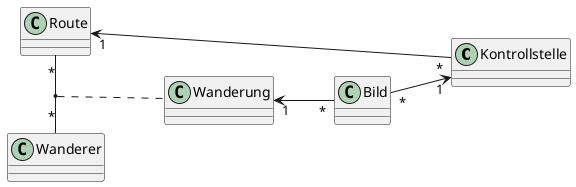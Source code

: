 @startuml
left to right direction
class Kontrollstelle {

}

class Route {

}

class Wanderung {
}

class Wanderer {

}

class Bild {

}

Bild "*" --> "1" Kontrollstelle

Kontrollstelle "*" --> "1" Route

Route "*" - "*" Wanderer
(Route, Wanderer) .. Wanderung


Wanderung "1" <-- "*" Bild
@enduml